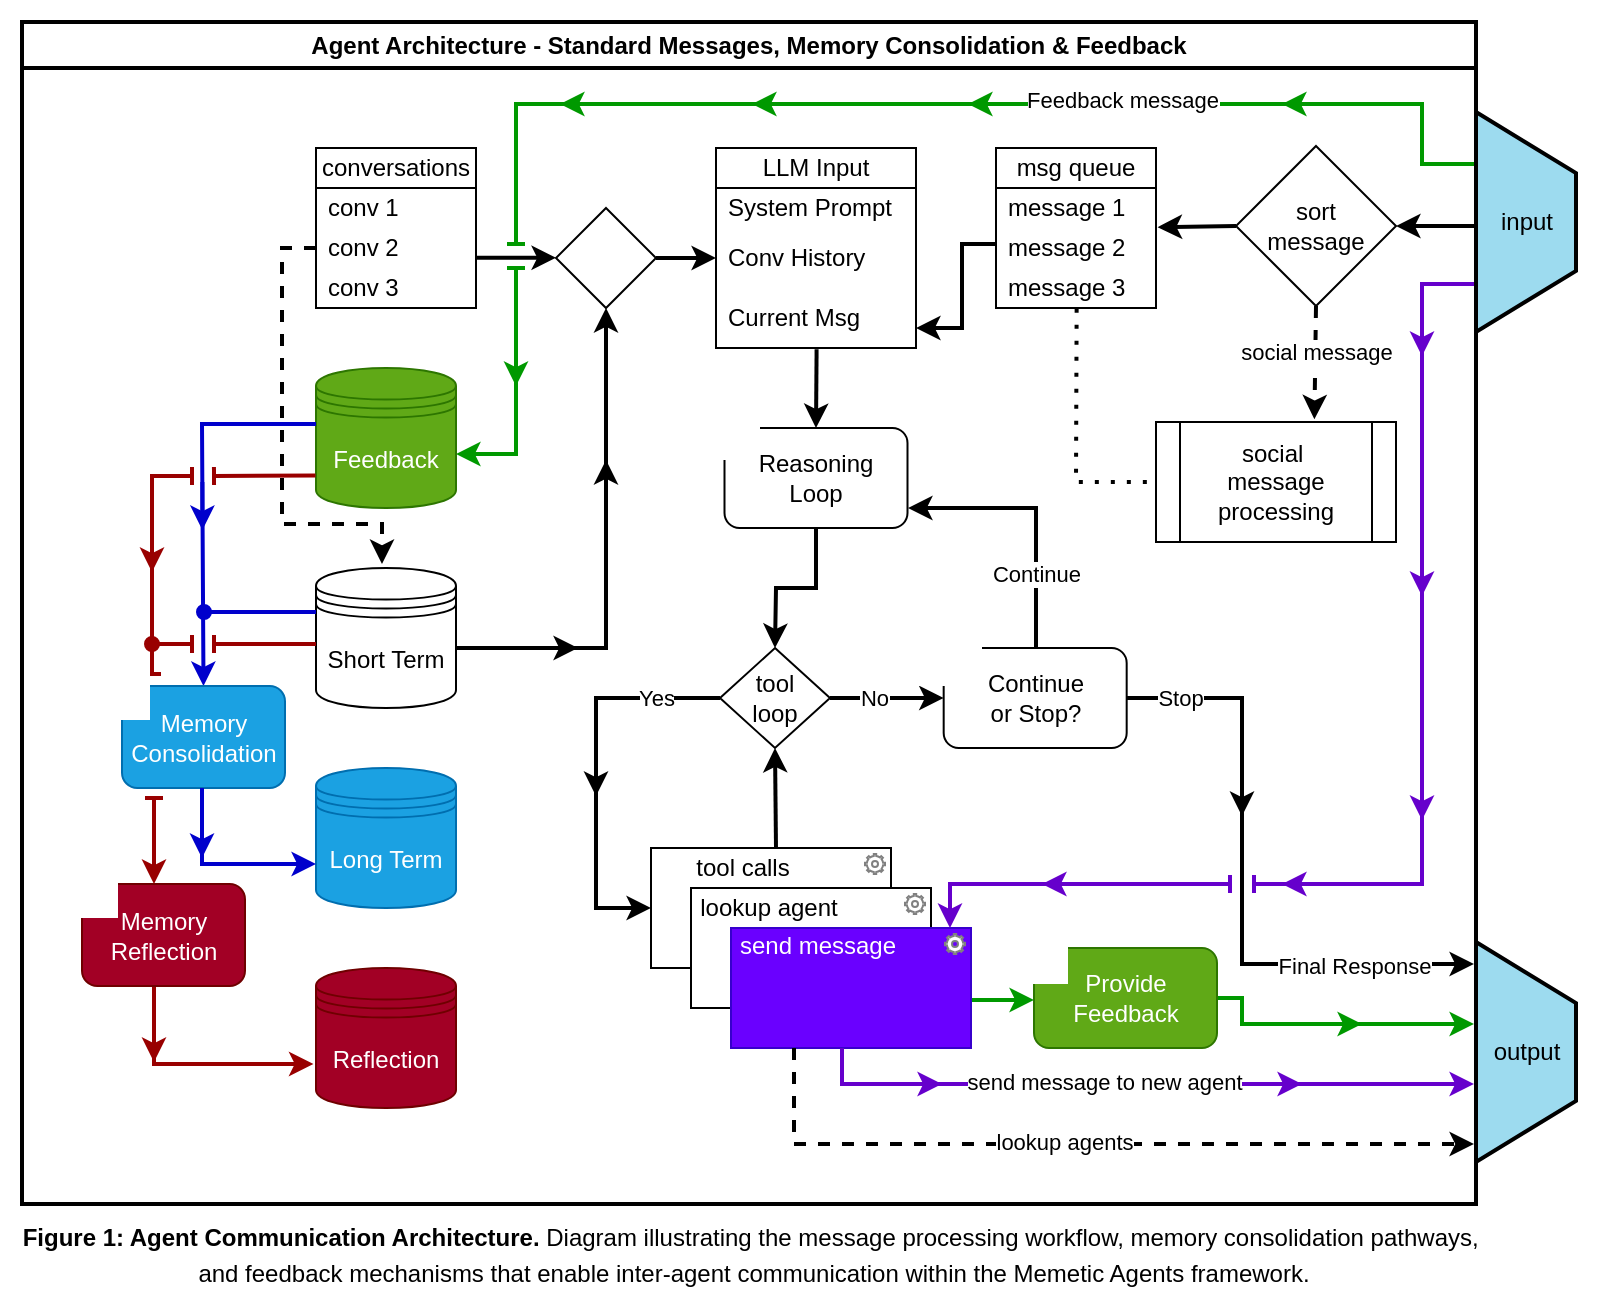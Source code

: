 <mxfile version="26.0.16">
  <diagram name="Page-1" id="iqPSVVqtBokqhcwBR_CY">
    <mxGraphModel dx="1434" dy="795" grid="0" gridSize="10" guides="1" tooltips="1" connect="1" arrows="1" fold="1" page="1" pageScale="1" pageWidth="850" pageHeight="1100" background="none" math="0" shadow="0">
      <root>
        <mxCell id="0" />
        <mxCell id="1" parent="0" />
        <mxCell id="EK_gnBU_sG1Yhc5XpYXd-26" value="" style="rounded=0;whiteSpace=wrap;html=1;strokeColor=none;" parent="1" vertex="1">
          <mxGeometry x="49" y="108" width="798" height="653" as="geometry" />
        </mxCell>
        <mxCell id="MyfAIEl0TEhj5KPefulC-85" value="Reasoning&lt;div&gt;Loop&lt;/div&gt;" style="rounded=1;whiteSpace=wrap;html=1;" parent="1" vertex="1">
          <mxGeometry x="411.25" y="322" width="91.5" height="50" as="geometry" />
        </mxCell>
        <mxCell id="MyfAIEl0TEhj5KPefulC-32" value="" style="rounded=0;whiteSpace=wrap;html=1;" parent="1" vertex="1">
          <mxGeometry x="374.5" y="532" width="120" height="60" as="geometry" />
        </mxCell>
        <mxCell id="A-LOzwlHvo55EF8Y7pXs-4" value="&lt;font style=&quot;font-size: 12px;&quot;&gt;output&lt;/font&gt;" style="strokeWidth=2;outlineConnect=0;dashed=0;align=center;html=1;fontSize=8;shape=mxgraph.eip.channel_adapter;fillColor=#9ddbef;" parent="1" vertex="1">
          <mxGeometry x="787" y="579" width="50" height="110" as="geometry" />
        </mxCell>
        <mxCell id="MyfAIEl0TEhj5KPefulC-11" value="" style="endArrow=classic;html=1;rounded=0;entryX=0.5;entryY=1;entryDx=0;entryDy=0;strokeWidth=2;" parent="1" target="MyfAIEl0TEhj5KPefulC-12" edge="1">
          <mxGeometry width="50" height="50" relative="1" as="geometry">
            <mxPoint x="277" y="432" as="sourcePoint" />
            <mxPoint x="377" y="352" as="targetPoint" />
            <Array as="points">
              <mxPoint x="352" y="432" />
              <mxPoint x="352" y="362" />
            </Array>
          </mxGeometry>
        </mxCell>
        <mxCell id="MyfAIEl0TEhj5KPefulC-50" value="" style="rounded=0;whiteSpace=wrap;html=1;" parent="1" vertex="1">
          <mxGeometry x="394.5" y="552" width="120" height="60" as="geometry" />
        </mxCell>
        <mxCell id="MyfAIEl0TEhj5KPefulC-52" value="" style="rounded=0;whiteSpace=wrap;html=1;fillColor=#6a00ff;strokeColor=#3700CC;fontColor=#ffffff;" parent="1" vertex="1">
          <mxGeometry x="414.5" y="572" width="120" height="60" as="geometry" />
        </mxCell>
        <mxCell id="MyfAIEl0TEhj5KPefulC-53" value="" style="endArrow=classic;html=1;rounded=0;dashed=1;strokeWidth=2;" parent="1" edge="1">
          <mxGeometry width="50" height="50" relative="1" as="geometry">
            <mxPoint x="446" y="632" as="sourcePoint" />
            <mxPoint x="786" y="680" as="targetPoint" />
            <Array as="points">
              <mxPoint x="446" y="680" />
            </Array>
          </mxGeometry>
        </mxCell>
        <mxCell id="MyfAIEl0TEhj5KPefulC-61" value="lookup agents" style="edgeLabel;html=1;align=center;verticalAlign=middle;resizable=0;points=[];" parent="MyfAIEl0TEhj5KPefulC-53" vertex="1" connectable="0">
          <mxGeometry x="-0.057" y="1" relative="1" as="geometry">
            <mxPoint as="offset" />
          </mxGeometry>
        </mxCell>
        <mxCell id="MyfAIEl0TEhj5KPefulC-54" value="" style="endArrow=classic;html=1;rounded=0;endSize=6;targetPerimeterSpacing=0;sourcePerimeterSpacing=0;jumpStyle=none;strokeColor=#6600CC;strokeWidth=2;" parent="1" edge="1">
          <mxGeometry width="50" height="50" relative="1" as="geometry">
            <mxPoint x="470" y="632" as="sourcePoint" />
            <mxPoint x="786" y="650" as="targetPoint" />
            <Array as="points">
              <mxPoint x="470" y="650" />
            </Array>
          </mxGeometry>
        </mxCell>
        <mxCell id="MyfAIEl0TEhj5KPefulC-60" value="send message to new agent" style="edgeLabel;html=1;align=center;verticalAlign=middle;resizable=0;points=[];" parent="MyfAIEl0TEhj5KPefulC-54" vertex="1" connectable="0">
          <mxGeometry x="-0.109" y="1" relative="1" as="geometry">
            <mxPoint as="offset" />
          </mxGeometry>
        </mxCell>
        <mxCell id="MyfAIEl0TEhj5KPefulC-55" value="&lt;font style=&quot;color: rgb(255, 255, 255);&quot;&gt;send message&lt;/font&gt;" style="text;html=1;align=center;verticalAlign=middle;whiteSpace=wrap;rounded=0;" parent="1" vertex="1">
          <mxGeometry x="412.5" y="566" width="90" height="30" as="geometry" />
        </mxCell>
        <mxCell id="MyfAIEl0TEhj5KPefulC-56" value="lookup agent" style="text;html=1;align=center;verticalAlign=middle;whiteSpace=wrap;rounded=0;" parent="1" vertex="1">
          <mxGeometry x="396.5" y="547" width="72.5" height="30" as="geometry" />
        </mxCell>
        <mxCell id="MyfAIEl0TEhj5KPefulC-57" value="" style="endArrow=classic;html=1;rounded=0;exitX=1;exitY=0.5;exitDx=0;exitDy=0;strokeWidth=2;" parent="1" source="MyfAIEl0TEhj5KPefulC-86" edge="1">
          <mxGeometry width="50" height="50" relative="1" as="geometry">
            <mxPoint x="607" y="457" as="sourcePoint" />
            <mxPoint x="786" y="590" as="targetPoint" />
            <Array as="points">
              <mxPoint x="670" y="457" />
              <mxPoint x="670" y="590" />
            </Array>
          </mxGeometry>
        </mxCell>
        <mxCell id="MyfAIEl0TEhj5KPefulC-58" value="Stop" style="edgeLabel;html=1;align=center;verticalAlign=middle;resizable=0;points=[];" parent="MyfAIEl0TEhj5KPefulC-57" vertex="1" connectable="0">
          <mxGeometry x="-0.827" relative="1" as="geometry">
            <mxPoint as="offset" />
          </mxGeometry>
        </mxCell>
        <mxCell id="MyfAIEl0TEhj5KPefulC-59" value="Final Response" style="edgeLabel;html=1;align=center;verticalAlign=middle;resizable=0;points=[];" parent="MyfAIEl0TEhj5KPefulC-57" vertex="1" connectable="0">
          <mxGeometry x="0.522" y="-1" relative="1" as="geometry">
            <mxPoint x="13" as="offset" />
          </mxGeometry>
        </mxCell>
        <mxCell id="MyfAIEl0TEhj5KPefulC-62" value="" style="endArrow=baseDash;html=1;rounded=0;endFill=0;strokeWidth=2;strokeColor=#6600CC;" parent="1" edge="1">
          <mxGeometry width="50" height="50" relative="1" as="geometry">
            <mxPoint x="787" y="250" as="sourcePoint" />
            <mxPoint x="676" y="550" as="targetPoint" />
            <Array as="points">
              <mxPoint x="760" y="250" />
              <mxPoint x="760" y="550" />
            </Array>
          </mxGeometry>
        </mxCell>
        <mxCell id="MyfAIEl0TEhj5KPefulC-63" value="&lt;font style=&quot;font-size: 12px;&quot;&gt;input&lt;/font&gt;" style="strokeWidth=2;outlineConnect=0;dashed=0;align=center;html=1;fontSize=8;shape=mxgraph.eip.channel_adapter;fillColor=#9ddbef;" parent="1" vertex="1">
          <mxGeometry x="787" y="164" width="50" height="110" as="geometry" />
        </mxCell>
        <mxCell id="MyfAIEl0TEhj5KPefulC-68" value="" style="endArrow=classic;html=1;rounded=0;strokeColor=#009900;exitX=1;exitY=0.5;exitDx=0;exitDy=0;targetPerimeterSpacing=0;strokeWidth=2;endSize=6;" parent="1" source="MyfAIEl0TEhj5KPefulC-93" edge="1">
          <mxGeometry width="50" height="50" relative="1" as="geometry">
            <mxPoint x="656.781" y="612.95" as="sourcePoint" />
            <mxPoint x="786" y="620" as="targetPoint" />
            <Array as="points">
              <mxPoint x="670" y="607" />
              <mxPoint x="670" y="620" />
            </Array>
          </mxGeometry>
        </mxCell>
        <mxCell id="MyfAIEl0TEhj5KPefulC-69" value="" style="endArrow=classic;html=1;rounded=0;strokeColor=#009900;strokeWidth=2;" parent="1" edge="1">
          <mxGeometry width="50" height="50" relative="1" as="geometry">
            <mxPoint x="535" y="608" as="sourcePoint" />
            <mxPoint x="566" y="608" as="targetPoint" />
          </mxGeometry>
        </mxCell>
        <mxCell id="A-LOzwlHvo55EF8Y7pXs-6" value="" style="endArrow=classic;html=1;rounded=0;entryX=1;entryY=0.5;entryDx=0;entryDy=0;strokeWidth=2;" parent="1" target="A-LOzwlHvo55EF8Y7pXs-5" edge="1">
          <mxGeometry width="50" height="50" relative="1" as="geometry">
            <mxPoint x="786" y="221" as="sourcePoint" />
            <mxPoint x="747" y="241.66" as="targetPoint" />
          </mxGeometry>
        </mxCell>
        <mxCell id="A-LOzwlHvo55EF8Y7pXs-30" value="" style="endArrow=baseDash;html=1;rounded=0;endFill=0;strokeColor=#009900;strokeWidth=2;" parent="1" edge="1">
          <mxGeometry width="50" height="50" relative="1" as="geometry">
            <mxPoint x="786" y="190" as="sourcePoint" />
            <mxPoint x="307" y="230" as="targetPoint" />
            <Array as="points">
              <mxPoint x="760" y="190" />
              <mxPoint x="760" y="160" />
              <mxPoint x="307" y="160" />
            </Array>
          </mxGeometry>
        </mxCell>
        <mxCell id="A-LOzwlHvo55EF8Y7pXs-31" value="Feedback message" style="edgeLabel;html=1;align=center;verticalAlign=middle;resizable=0;points=[];" parent="A-LOzwlHvo55EF8Y7pXs-30" vertex="1" connectable="0">
          <mxGeometry x="-0.288" y="-2" relative="1" as="geometry">
            <mxPoint as="offset" />
          </mxGeometry>
        </mxCell>
        <mxCell id="MyfAIEl0TEhj5KPefulC-89" value="" style="html=1;verticalLabelPosition=bottom;align=center;labelBackgroundColor=#ffffff;verticalAlign=top;strokeWidth=1;strokeColor=#808080;shadow=0;dashed=0;shape=mxgraph.ios7.icons.settings;" parent="1" vertex="1">
          <mxGeometry x="501.5" y="555" width="10" height="10" as="geometry" />
        </mxCell>
        <mxCell id="MyfAIEl0TEhj5KPefulC-90" value="" style="html=1;verticalLabelPosition=bottom;align=center;labelBackgroundColor=#ffffff;verticalAlign=top;strokeWidth=1;strokeColor=#808080;shadow=0;dashed=0;shape=mxgraph.ios7.icons.settings;" parent="1" vertex="1">
          <mxGeometry x="521.5" y="575" width="10" height="10" as="geometry" />
        </mxCell>
        <mxCell id="MyfAIEl0TEhj5KPefulC-92" value="" style="endArrow=classic;html=1;rounded=0;startArrow=baseDash;startFill=0;strokeColor=#009900;strokeWidth=2;" parent="1" edge="1">
          <mxGeometry width="50" height="50" relative="1" as="geometry">
            <mxPoint x="307" y="242" as="sourcePoint" />
            <mxPoint x="277" y="335" as="targetPoint" />
            <Array as="points">
              <mxPoint x="307" y="335" />
            </Array>
          </mxGeometry>
        </mxCell>
        <mxCell id="A-LOzwlHvo55EF8Y7pXs-5" value="sort&lt;div&gt;message&lt;/div&gt;" style="rhombus;whiteSpace=wrap;html=1;" parent="1" vertex="1">
          <mxGeometry x="667" y="181" width="80" height="80" as="geometry" />
        </mxCell>
        <mxCell id="A-LOzwlHvo55EF8Y7pXs-7" value="social&amp;nbsp;&lt;div&gt;message processing&lt;/div&gt;" style="shape=process;whiteSpace=wrap;html=1;backgroundOutline=1;" parent="1" vertex="1">
          <mxGeometry x="627" y="319" width="120" height="60" as="geometry" />
        </mxCell>
        <mxCell id="A-LOzwlHvo55EF8Y7pXs-8" value="" style="endArrow=classic;html=1;rounded=0;exitX=0.5;exitY=1;exitDx=0;exitDy=0;entryX=0.66;entryY=-0.022;entryDx=0;entryDy=0;dashed=1;entryPerimeter=0;strokeWidth=2;" parent="1" source="A-LOzwlHvo55EF8Y7pXs-5" target="A-LOzwlHvo55EF8Y7pXs-7" edge="1">
          <mxGeometry width="50" height="50" relative="1" as="geometry">
            <mxPoint x="387" y="362" as="sourcePoint" />
            <mxPoint x="437" y="312" as="targetPoint" />
          </mxGeometry>
        </mxCell>
        <mxCell id="A-LOzwlHvo55EF8Y7pXs-9" value="social message" style="edgeLabel;html=1;align=center;verticalAlign=middle;resizable=0;points=[];" parent="A-LOzwlHvo55EF8Y7pXs-8" vertex="1" connectable="0">
          <mxGeometry x="-0.391" relative="1" as="geometry">
            <mxPoint y="5" as="offset" />
          </mxGeometry>
        </mxCell>
        <mxCell id="A-LOzwlHvo55EF8Y7pXs-14" value="msg queue" style="swimlane;fontStyle=0;childLayout=stackLayout;horizontal=1;startSize=20;horizontalStack=0;resizeParent=1;resizeParentMax=0;resizeLast=0;collapsible=1;marginBottom=0;whiteSpace=wrap;html=1;swimlaneLine=1;perimeterSpacing=0;movable=0;resizable=0;rotatable=0;deletable=0;editable=0;locked=1;connectable=0;" parent="1" vertex="1">
          <mxGeometry x="547" y="182" width="80" height="80" as="geometry">
            <mxRectangle x="350" y="60" width="60" height="30" as="alternateBounds" />
          </mxGeometry>
        </mxCell>
        <mxCell id="A-LOzwlHvo55EF8Y7pXs-15" value="message 1" style="text;strokeColor=none;fillColor=none;align=left;verticalAlign=middle;spacingLeft=4;spacingRight=4;overflow=hidden;points=[[0,0.5],[1,0.5]];portConstraint=eastwest;rotatable=0;whiteSpace=wrap;html=1;" parent="A-LOzwlHvo55EF8Y7pXs-14" vertex="1">
          <mxGeometry y="20" width="80" height="20" as="geometry" />
        </mxCell>
        <mxCell id="A-LOzwlHvo55EF8Y7pXs-16" value="message 2" style="text;strokeColor=none;fillColor=none;align=left;verticalAlign=middle;spacingLeft=4;spacingRight=4;overflow=hidden;points=[[0,0.5],[1,0.5]];portConstraint=eastwest;rotatable=0;whiteSpace=wrap;html=1;" parent="A-LOzwlHvo55EF8Y7pXs-14" vertex="1">
          <mxGeometry y="40" width="80" height="20" as="geometry" />
        </mxCell>
        <mxCell id="A-LOzwlHvo55EF8Y7pXs-17" value="message 3" style="text;strokeColor=none;fillColor=none;align=left;verticalAlign=middle;spacingLeft=4;spacingRight=4;overflow=hidden;points=[[0,0.5],[1,0.5]];portConstraint=eastwest;rotatable=0;whiteSpace=wrap;html=1;" parent="A-LOzwlHvo55EF8Y7pXs-14" vertex="1">
          <mxGeometry y="60" width="80" height="20" as="geometry" />
        </mxCell>
        <mxCell id="A-LOzwlHvo55EF8Y7pXs-18" value="" style="endArrow=classic;html=1;rounded=0;exitX=0;exitY=0.5;exitDx=0;exitDy=0;entryX=1.01;entryY=-0.02;entryDx=0;entryDy=0;entryPerimeter=0;strokeWidth=2;" parent="1" source="A-LOzwlHvo55EF8Y7pXs-5" target="A-LOzwlHvo55EF8Y7pXs-16" edge="1">
          <mxGeometry width="50" height="50" relative="1" as="geometry">
            <mxPoint x="427" y="262" as="sourcePoint" />
            <mxPoint x="437" y="312" as="targetPoint" />
          </mxGeometry>
        </mxCell>
        <mxCell id="A-LOzwlHvo55EF8Y7pXs-19" value="" style="endArrow=none;dashed=1;html=1;dashPattern=1 3;strokeWidth=2;rounded=0;entryX=0;entryY=0.5;entryDx=0;entryDy=0;exitX=0.504;exitY=1.071;exitDx=0;exitDy=0;exitPerimeter=0;" parent="1" target="A-LOzwlHvo55EF8Y7pXs-7" edge="1">
          <mxGeometry width="50" height="50" relative="1" as="geometry">
            <mxPoint x="587.32" y="262.42" as="sourcePoint" />
            <mxPoint x="627" y="347" as="targetPoint" />
            <Array as="points">
              <mxPoint x="587" y="349" />
            </Array>
          </mxGeometry>
        </mxCell>
        <mxCell id="A-LOzwlHvo55EF8Y7pXs-20" value="Feedback" style="shape=datastore;whiteSpace=wrap;html=1;fillColor=#60a917;strokeColor=#2D7600;fontColor=#ffffff;" parent="1" vertex="1">
          <mxGeometry x="207" y="292" width="70" height="70" as="geometry" />
        </mxCell>
        <mxCell id="A-LOzwlHvo55EF8Y7pXs-24" value="Reflection" style="shape=datastore;whiteSpace=wrap;html=1;fillColor=#a20025;strokeColor=#6F0000;fontColor=#ffffff;" parent="1" vertex="1">
          <mxGeometry x="207" y="592" width="70" height="70" as="geometry" />
        </mxCell>
        <mxCell id="A-LOzwlHvo55EF8Y7pXs-23" value="Long Term" style="shape=datastore;whiteSpace=wrap;html=1;fillColor=#1ba1e2;strokeColor=#006EAF;fontColor=#ffffff;" parent="1" vertex="1">
          <mxGeometry x="207" y="492" width="70" height="70" as="geometry" />
        </mxCell>
        <mxCell id="A-LOzwlHvo55EF8Y7pXs-22" value="Short Term" style="shape=datastore;whiteSpace=wrap;html=1;" parent="1" vertex="1">
          <mxGeometry x="207" y="392" width="70" height="70" as="geometry" />
        </mxCell>
        <mxCell id="A-LOzwlHvo55EF8Y7pXs-26" value="conversations" style="swimlane;fontStyle=0;childLayout=stackLayout;horizontal=1;startSize=20;horizontalStack=0;resizeParent=1;resizeParentMax=0;resizeLast=0;collapsible=1;marginBottom=0;whiteSpace=wrap;html=1;movable=0;resizable=0;rotatable=0;deletable=0;editable=0;locked=1;connectable=0;" parent="1" vertex="1">
          <mxGeometry x="207" y="182" width="80" height="80" as="geometry">
            <mxRectangle x="10" y="60" width="109" height="26" as="alternateBounds" />
          </mxGeometry>
        </mxCell>
        <mxCell id="A-LOzwlHvo55EF8Y7pXs-27" value="conv 1" style="text;strokeColor=none;fillColor=none;align=left;verticalAlign=middle;spacingLeft=4;spacingRight=4;overflow=hidden;points=[[0,0.5],[1,0.5]];portConstraint=eastwest;rotatable=0;whiteSpace=wrap;html=1;" parent="A-LOzwlHvo55EF8Y7pXs-26" vertex="1">
          <mxGeometry y="20" width="80" height="20" as="geometry" />
        </mxCell>
        <mxCell id="A-LOzwlHvo55EF8Y7pXs-28" value="conv 2" style="text;strokeColor=none;fillColor=none;align=left;verticalAlign=middle;spacingLeft=4;spacingRight=4;overflow=hidden;points=[[0,0.5],[1,0.5]];portConstraint=eastwest;rotatable=0;whiteSpace=wrap;html=1;" parent="A-LOzwlHvo55EF8Y7pXs-26" vertex="1">
          <mxGeometry y="40" width="80" height="20" as="geometry" />
        </mxCell>
        <mxCell id="A-LOzwlHvo55EF8Y7pXs-29" value="conv 3" style="text;strokeColor=none;fillColor=none;align=left;verticalAlign=middle;spacingLeft=4;spacingRight=4;overflow=hidden;points=[[0,0.5],[1,0.5]];portConstraint=eastwest;rotatable=0;whiteSpace=wrap;html=1;" parent="A-LOzwlHvo55EF8Y7pXs-26" vertex="1">
          <mxGeometry y="60" width="80" height="20" as="geometry" />
        </mxCell>
        <mxCell id="MyfAIEl0TEhj5KPefulC-6" value="LLM Input" style="swimlane;fontStyle=0;childLayout=stackLayout;horizontal=1;startSize=20;horizontalStack=0;resizeParent=1;resizeParentMax=0;resizeLast=0;collapsible=1;marginBottom=0;whiteSpace=wrap;html=1;fillColor=default;swimlaneFillColor=none;movable=0;resizable=0;rotatable=0;deletable=0;editable=0;locked=1;connectable=0;" parent="1" vertex="1">
          <mxGeometry x="407" y="182" width="100" height="100" as="geometry">
            <mxRectangle x="210" y="60" width="90" height="30" as="alternateBounds" />
          </mxGeometry>
        </mxCell>
        <mxCell id="MyfAIEl0TEhj5KPefulC-7" value="System Prompt" style="text;strokeColor=none;fillColor=none;align=left;verticalAlign=middle;spacingLeft=4;spacingRight=4;overflow=hidden;points=[[0,0.5],[1,0.5]];portConstraint=eastwest;rotatable=0;whiteSpace=wrap;html=1;" parent="MyfAIEl0TEhj5KPefulC-6" vertex="1">
          <mxGeometry y="20" width="100" height="20" as="geometry" />
        </mxCell>
        <mxCell id="MyfAIEl0TEhj5KPefulC-8" value="Conv History" style="text;strokeColor=none;fillColor=none;align=left;verticalAlign=middle;spacingLeft=4;spacingRight=4;overflow=hidden;points=[[0,0.5],[1,0.5]];portConstraint=eastwest;rotatable=0;whiteSpace=wrap;html=1;" parent="MyfAIEl0TEhj5KPefulC-6" vertex="1">
          <mxGeometry y="40" width="100" height="30" as="geometry" />
        </mxCell>
        <mxCell id="MyfAIEl0TEhj5KPefulC-9" value="Current Msg" style="text;strokeColor=none;fillColor=none;align=left;verticalAlign=middle;spacingLeft=4;spacingRight=4;overflow=hidden;points=[[0,0.5],[1,0.5]];portConstraint=eastwest;rotatable=0;whiteSpace=wrap;html=1;" parent="MyfAIEl0TEhj5KPefulC-6" vertex="1">
          <mxGeometry y="70" width="100" height="30" as="geometry" />
        </mxCell>
        <mxCell id="MyfAIEl0TEhj5KPefulC-12" value="" style="rhombus;whiteSpace=wrap;html=1;" parent="1" vertex="1">
          <mxGeometry x="327" y="212" width="50" height="50" as="geometry" />
        </mxCell>
        <mxCell id="MyfAIEl0TEhj5KPefulC-13" value="" style="endArrow=classic;html=1;rounded=0;exitX=1;exitY=0.5;exitDx=0;exitDy=0;entryX=0;entryY=0.5;entryDx=0;entryDy=0;strokeWidth=2;" parent="1" source="MyfAIEl0TEhj5KPefulC-12" target="MyfAIEl0TEhj5KPefulC-8" edge="1">
          <mxGeometry width="50" height="50" relative="1" as="geometry">
            <mxPoint x="487" y="332" as="sourcePoint" />
            <mxPoint x="537" y="282" as="targetPoint" />
          </mxGeometry>
        </mxCell>
        <mxCell id="MyfAIEl0TEhj5KPefulC-14" value="" style="endArrow=classic;html=1;rounded=0;strokeWidth=2;" parent="1" edge="1">
          <mxGeometry width="50" height="50" relative="1" as="geometry">
            <mxPoint x="547" y="230" as="sourcePoint" />
            <mxPoint x="507" y="272" as="targetPoint" />
            <Array as="points">
              <mxPoint x="530" y="230" />
              <mxPoint x="530" y="272" />
            </Array>
          </mxGeometry>
        </mxCell>
        <mxCell id="MyfAIEl0TEhj5KPefulC-23" value="tool&lt;div&gt;loop&lt;/div&gt;" style="rhombus;whiteSpace=wrap;html=1;" parent="1" vertex="1">
          <mxGeometry x="409" y="432" width="55" height="50" as="geometry" />
        </mxCell>
        <mxCell id="MyfAIEl0TEhj5KPefulC-24" value="" style="endArrow=classic;html=1;rounded=0;entryX=0.5;entryY=0;entryDx=0;entryDy=0;exitX=0.5;exitY=1;exitDx=0;exitDy=0;strokeWidth=2;" parent="1" source="MyfAIEl0TEhj5KPefulC-85" target="MyfAIEl0TEhj5KPefulC-23" edge="1">
          <mxGeometry width="50" height="50" relative="1" as="geometry">
            <mxPoint x="435" y="402" as="sourcePoint" />
            <mxPoint x="687" y="402" as="targetPoint" />
            <Array as="points">
              <mxPoint x="457" y="402" />
              <mxPoint x="437" y="402" />
            </Array>
          </mxGeometry>
        </mxCell>
        <mxCell id="MyfAIEl0TEhj5KPefulC-25" value="" style="endArrow=classic;html=1;rounded=0;exitX=0;exitY=0.5;exitDx=0;exitDy=0;entryX=0;entryY=0.5;entryDx=0;entryDy=0;strokeWidth=2;" parent="1" source="MyfAIEl0TEhj5KPefulC-23" target="MyfAIEl0TEhj5KPefulC-32" edge="1">
          <mxGeometry width="50" height="50" relative="1" as="geometry">
            <mxPoint x="427" y="512" as="sourcePoint" />
            <mxPoint x="372" y="562" as="targetPoint" />
            <Array as="points">
              <mxPoint x="347" y="457" />
              <mxPoint x="347" y="562" />
            </Array>
          </mxGeometry>
        </mxCell>
        <mxCell id="MyfAIEl0TEhj5KPefulC-30" value="Yes" style="edgeLabel;html=1;align=center;verticalAlign=middle;resizable=0;points=[];" parent="MyfAIEl0TEhj5KPefulC-25" vertex="1" connectable="0">
          <mxGeometry x="0.063" y="-1" relative="1" as="geometry">
            <mxPoint x="31" y="-42" as="offset" />
          </mxGeometry>
        </mxCell>
        <mxCell id="MyfAIEl0TEhj5KPefulC-28" value="" style="endArrow=classic;html=1;rounded=0;exitX=0.503;exitY=1.022;exitDx=0;exitDy=0;exitPerimeter=0;entryX=0.5;entryY=0;entryDx=0;entryDy=0;strokeWidth=2;" parent="1" source="MyfAIEl0TEhj5KPefulC-9" target="MyfAIEl0TEhj5KPefulC-85" edge="1">
          <mxGeometry width="50" height="50" relative="1" as="geometry">
            <mxPoint x="457" y="292" as="sourcePoint" />
            <mxPoint x="458" y="312" as="targetPoint" />
          </mxGeometry>
        </mxCell>
        <mxCell id="MyfAIEl0TEhj5KPefulC-31" value="" style="endArrow=classic;html=1;rounded=0;entryX=0.5;entryY=1;entryDx=0;entryDy=0;strokeWidth=2;" parent="1" target="MyfAIEl0TEhj5KPefulC-23" edge="1">
          <mxGeometry width="50" height="50" relative="1" as="geometry">
            <mxPoint x="437" y="532" as="sourcePoint" />
            <mxPoint x="557" y="472" as="targetPoint" />
          </mxGeometry>
        </mxCell>
        <mxCell id="MyfAIEl0TEhj5KPefulC-40" value="" style="endArrow=classic;html=1;rounded=0;exitX=1;exitY=0.5;exitDx=0;exitDy=0;entryX=0;entryY=0.5;entryDx=0;entryDy=0;strokeWidth=2;" parent="1" source="MyfAIEl0TEhj5KPefulC-23" target="MyfAIEl0TEhj5KPefulC-86" edge="1">
          <mxGeometry width="50" height="50" relative="1" as="geometry">
            <mxPoint x="470.33" y="462" as="sourcePoint" />
            <mxPoint x="507" y="457" as="targetPoint" />
          </mxGeometry>
        </mxCell>
        <mxCell id="MyfAIEl0TEhj5KPefulC-41" value="No" style="edgeLabel;html=1;align=center;verticalAlign=middle;resizable=0;points=[];" parent="MyfAIEl0TEhj5KPefulC-40" vertex="1" connectable="0">
          <mxGeometry x="-0.221" relative="1" as="geometry">
            <mxPoint as="offset" />
          </mxGeometry>
        </mxCell>
        <mxCell id="MyfAIEl0TEhj5KPefulC-42" value="" style="endArrow=classic;html=1;rounded=0;exitX=0.5;exitY=0;exitDx=0;exitDy=0;strokeWidth=2;" parent="1" edge="1">
          <mxGeometry width="50" height="50" relative="1" as="geometry">
            <mxPoint x="567" y="432" as="sourcePoint" />
            <mxPoint x="503" y="362" as="targetPoint" />
            <Array as="points">
              <mxPoint x="567" y="362" />
            </Array>
          </mxGeometry>
        </mxCell>
        <mxCell id="MyfAIEl0TEhj5KPefulC-122" value="Continue" style="edgeLabel;html=1;align=center;verticalAlign=middle;resizable=0;points=[];" parent="MyfAIEl0TEhj5KPefulC-42" vertex="1" connectable="0">
          <mxGeometry x="-0.446" relative="1" as="geometry">
            <mxPoint as="offset" />
          </mxGeometry>
        </mxCell>
        <mxCell id="MyfAIEl0TEhj5KPefulC-46" value="tool calls" style="text;html=1;align=center;verticalAlign=middle;whiteSpace=wrap;rounded=0;" parent="1" vertex="1">
          <mxGeometry x="372.5" y="527" width="94.5" height="30" as="geometry" />
        </mxCell>
        <mxCell id="MyfAIEl0TEhj5KPefulC-86" value="Continue&lt;div&gt;or Stop?&lt;/div&gt;" style="rounded=1;whiteSpace=wrap;html=1;" parent="1" vertex="1">
          <mxGeometry x="520.84" y="432" width="91.5" height="50" as="geometry" />
        </mxCell>
        <mxCell id="MyfAIEl0TEhj5KPefulC-88" value="" style="html=1;verticalLabelPosition=bottom;align=center;labelBackgroundColor=#ffffff;verticalAlign=top;strokeWidth=1;strokeColor=#808080;shadow=0;dashed=0;shape=mxgraph.ios7.icons.settings;" parent="1" vertex="1">
          <mxGeometry x="481.5" y="535" width="10" height="10" as="geometry" />
        </mxCell>
        <mxCell id="MyfAIEl0TEhj5KPefulC-93" value="Provide Feedback" style="rounded=1;whiteSpace=wrap;html=1;fillColor=#60a917;strokeColor=#2D7600;fontColor=#ffffff;" parent="1" vertex="1">
          <mxGeometry x="566" y="582" width="91.5" height="50" as="geometry" />
        </mxCell>
        <mxCell id="MyfAIEl0TEhj5KPefulC-96" value="" style="shape=image;html=1;verticalAlign=top;verticalLabelPosition=bottom;labelBackgroundColor=#ffffff;imageAspect=0;aspect=fixed;image=https://cdn0.iconfinder.com/data/icons/phosphor-duotone-vol-3/256/robot-duotone-128.png;imageBackground=default;" parent="1" vertex="1">
          <mxGeometry x="550" y="567" width="33" height="33" as="geometry" />
        </mxCell>
        <mxCell id="MyfAIEl0TEhj5KPefulC-95" value="" style="shape=image;html=1;verticalAlign=top;verticalLabelPosition=bottom;labelBackgroundColor=#ffffff;imageAspect=0;aspect=fixed;image=https://cdn0.iconfinder.com/data/icons/phosphor-duotone-vol-3/256/robot-duotone-128.png;imageBackground=default;" parent="1" vertex="1">
          <mxGeometry x="507" y="418" width="33" height="33" as="geometry" />
        </mxCell>
        <mxCell id="MyfAIEl0TEhj5KPefulC-80" value="" style="shape=image;html=1;verticalAlign=top;verticalLabelPosition=bottom;labelBackgroundColor=#ffffff;imageAspect=0;aspect=fixed;image=https://cdn0.iconfinder.com/data/icons/phosphor-duotone-vol-3/256/robot-duotone-128.png;imageBackground=default;imageBorder=none;" parent="1" vertex="1">
          <mxGeometry x="396" y="305" width="33" height="33" as="geometry" />
        </mxCell>
        <mxCell id="MyfAIEl0TEhj5KPefulC-107" value="" style="endArrow=classic;html=1;rounded=0;exitX=0;exitY=0.5;exitDx=0;exitDy=0;dashed=1;jumpStyle=none;strokeWidth=2;" parent="1" source="A-LOzwlHvo55EF8Y7pXs-28" edge="1">
          <mxGeometry width="50" height="50" relative="1" as="geometry">
            <mxPoint x="120" y="282" as="sourcePoint" />
            <mxPoint x="240" y="390" as="targetPoint" />
            <Array as="points">
              <mxPoint x="190" y="232" />
              <mxPoint x="190" y="370" />
              <mxPoint x="240" y="370" />
            </Array>
          </mxGeometry>
        </mxCell>
        <mxCell id="MyfAIEl0TEhj5KPefulC-110" value="" style="endArrow=classic;html=1;rounded=0;entryX=0.5;entryY=0;entryDx=0;entryDy=0;strokeColor=#0000CC;strokeWidth=2;" parent="1" target="MyfAIEl0TEhj5KPefulC-108" edge="1">
          <mxGeometry width="50" height="50" relative="1" as="geometry">
            <mxPoint x="207" y="320" as="sourcePoint" />
            <mxPoint x="171.5" y="300" as="targetPoint" />
            <Array as="points">
              <mxPoint x="150" y="320" />
            </Array>
          </mxGeometry>
        </mxCell>
        <mxCell id="MyfAIEl0TEhj5KPefulC-112" value="" style="endArrow=classic;html=1;rounded=0;strokeWidth=2;strokeColor=#0000CC;" parent="1" edge="1">
          <mxGeometry width="50" height="50" relative="1" as="geometry">
            <mxPoint x="150" y="503" as="sourcePoint" />
            <mxPoint x="207" y="540" as="targetPoint" />
            <Array as="points">
              <mxPoint x="150" y="540" />
            </Array>
          </mxGeometry>
        </mxCell>
        <mxCell id="MyfAIEl0TEhj5KPefulC-113" value="" style="endArrow=baseDash;html=1;rounded=0;endFill=0;startArrow=baseDash;startFill=0;strokeWidth=2;strokeColor=#990000;" parent="1" edge="1">
          <mxGeometry width="50" height="50" relative="1" as="geometry">
            <mxPoint x="145" y="346" as="sourcePoint" />
            <mxPoint x="125" y="445" as="targetPoint" />
            <Array as="points">
              <mxPoint x="125" y="346" />
            </Array>
          </mxGeometry>
        </mxCell>
        <mxCell id="MyfAIEl0TEhj5KPefulC-114" value="" style="endArrow=baseDash;html=1;rounded=0;exitX=-0.018;exitY=0.768;exitDx=0;exitDy=0;exitPerimeter=0;endFill=0;strokeColor=#990000;strokeWidth=2;" parent="1" edge="1">
          <mxGeometry width="50" height="50" relative="1" as="geometry">
            <mxPoint x="206.74" y="345.76" as="sourcePoint" />
            <mxPoint x="156" y="346" as="targetPoint" />
          </mxGeometry>
        </mxCell>
        <mxCell id="MyfAIEl0TEhj5KPefulC-116" value="" style="endArrow=classic;html=1;rounded=0;entryX=-0.018;entryY=0.685;entryDx=0;entryDy=0;entryPerimeter=0;startArrow=none;startFill=0;strokeWidth=2;strokeColor=#990000;" parent="1" target="A-LOzwlHvo55EF8Y7pXs-24" edge="1">
          <mxGeometry width="50" height="50" relative="1" as="geometry">
            <mxPoint x="126" y="601" as="sourcePoint" />
            <mxPoint x="202.72" y="630.21" as="targetPoint" />
            <Array as="points">
              <mxPoint x="126" y="640" />
            </Array>
          </mxGeometry>
        </mxCell>
        <mxCell id="MyfAIEl0TEhj5KPefulC-117" value="" style="endArrow=baseDash;html=1;rounded=0;strokeColor=#990000;strokeWidth=2;endFill=0;" parent="1" edge="1">
          <mxGeometry width="50" height="50" relative="1" as="geometry">
            <mxPoint x="207" y="430" as="sourcePoint" />
            <mxPoint x="156" y="430" as="targetPoint" />
          </mxGeometry>
        </mxCell>
        <mxCell id="MyfAIEl0TEhj5KPefulC-118" value="" style="endArrow=baseDash;html=1;rounded=0;strokeColor=#990000;strokeWidth=2;endFill=0;startArrow=oval;startFill=1;" parent="1" edge="1">
          <mxGeometry width="50" height="50" relative="1" as="geometry">
            <mxPoint x="125" y="430" as="sourcePoint" />
            <mxPoint x="145" y="430" as="targetPoint" />
          </mxGeometry>
        </mxCell>
        <mxCell id="MyfAIEl0TEhj5KPefulC-108" value="Memory Consolidation" style="rounded=1;whiteSpace=wrap;html=1;fillColor=#1ba1e2;strokeColor=#006EAF;fontColor=#ffffff;" parent="1" vertex="1">
          <mxGeometry x="110" y="451" width="81.5" height="51" as="geometry" />
        </mxCell>
        <mxCell id="MyfAIEl0TEhj5KPefulC-109" value="Memory Reflection" style="rounded=1;whiteSpace=wrap;html=1;fillColor=#a20025;strokeColor=#6F0000;fontColor=#ffffff;" parent="1" vertex="1">
          <mxGeometry x="90" y="550" width="81.5" height="51" as="geometry" />
        </mxCell>
        <mxCell id="MyfAIEl0TEhj5KPefulC-111" value="" style="endArrow=oval;html=1;rounded=0;exitX=-0.009;exitY=0.4;exitDx=0;exitDy=0;exitPerimeter=0;endFill=1;curved=0;strokeColor=#0000CC;strokeWidth=2;" parent="1" edge="1">
          <mxGeometry width="50" height="50" relative="1" as="geometry">
            <mxPoint x="207" y="414" as="sourcePoint" />
            <mxPoint x="151" y="414" as="targetPoint" />
          </mxGeometry>
        </mxCell>
        <mxCell id="MyfAIEl0TEhj5KPefulC-115" value="" style="endArrow=classic;html=1;rounded=0;endFill=1;startArrow=baseDash;startFill=0;strokeColor=#990000;strokeWidth=2;" parent="1" edge="1">
          <mxGeometry width="50" height="50" relative="1" as="geometry">
            <mxPoint x="126" y="507" as="sourcePoint" />
            <mxPoint x="126" y="550" as="targetPoint" />
          </mxGeometry>
        </mxCell>
        <mxCell id="MyfAIEl0TEhj5KPefulC-121" value="" style="shape=image;html=1;verticalAlign=top;verticalLabelPosition=bottom;labelBackgroundColor=#ffffff;imageAspect=0;aspect=fixed;image=https://cdn0.iconfinder.com/data/icons/phosphor-duotone-vol-3/256/robot-duotone-128.png;imageBackground=default;" parent="1" vertex="1">
          <mxGeometry x="75" y="534" width="33" height="33" as="geometry" />
        </mxCell>
        <mxCell id="MyfAIEl0TEhj5KPefulC-120" value="" style="shape=image;html=1;verticalAlign=top;verticalLabelPosition=bottom;labelBackgroundColor=#ffffff;imageAspect=0;aspect=fixed;image=https://cdn0.iconfinder.com/data/icons/phosphor-duotone-vol-3/256/robot-duotone-128.png;imageBackground=default;" parent="1" vertex="1">
          <mxGeometry x="91" y="435" width="33" height="33" as="geometry" />
        </mxCell>
        <mxCell id="EK_gnBU_sG1Yhc5XpYXd-1" value="Agent Architecture - Standard Messages, Memory Consolidation &amp;amp; Feedback" style="swimlane;whiteSpace=wrap;html=1;strokeWidth=2;" parent="1" vertex="1">
          <mxGeometry x="60" y="119" width="727" height="591" as="geometry" />
        </mxCell>
        <mxCell id="MyfAIEl0TEhj5KPefulC-10" value="" style="endArrow=classic;html=1;rounded=0;strokeWidth=2;" parent="EK_gnBU_sG1Yhc5XpYXd-1" edge="1">
          <mxGeometry width="50" height="50" relative="1" as="geometry">
            <mxPoint x="227" y="117.9" as="sourcePoint" />
            <mxPoint x="267" y="117.9" as="targetPoint" />
          </mxGeometry>
        </mxCell>
        <mxCell id="EK_gnBU_sG1Yhc5XpYXd-3" value="" style="endArrow=classic;html=1;rounded=0;strokeWidth=2;strokeColor=#009900;" parent="EK_gnBU_sG1Yhc5XpYXd-1" edge="1">
          <mxGeometry width="50" height="50" relative="1" as="geometry">
            <mxPoint x="295" y="41" as="sourcePoint" />
            <mxPoint x="269" y="41" as="targetPoint" />
          </mxGeometry>
        </mxCell>
        <mxCell id="EK_gnBU_sG1Yhc5XpYXd-6" value="" style="endArrow=classic;html=1;rounded=0;strokeWidth=2;strokeColor=#009900;" parent="EK_gnBU_sG1Yhc5XpYXd-1" edge="1">
          <mxGeometry width="50" height="50" relative="1" as="geometry">
            <mxPoint x="391" y="41" as="sourcePoint" />
            <mxPoint x="365" y="41" as="targetPoint" />
          </mxGeometry>
        </mxCell>
        <mxCell id="EK_gnBU_sG1Yhc5XpYXd-5" value="" style="endArrow=classic;html=1;rounded=0;strokeWidth=2;strokeColor=#009900;" parent="EK_gnBU_sG1Yhc5XpYXd-1" edge="1">
          <mxGeometry width="50" height="50" relative="1" as="geometry">
            <mxPoint x="656" y="41" as="sourcePoint" />
            <mxPoint x="630" y="41" as="targetPoint" />
          </mxGeometry>
        </mxCell>
        <mxCell id="EK_gnBU_sG1Yhc5XpYXd-4" value="" style="endArrow=classic;html=1;rounded=0;strokeWidth=2;strokeColor=#009900;" parent="EK_gnBU_sG1Yhc5XpYXd-1" edge="1">
          <mxGeometry width="50" height="50" relative="1" as="geometry">
            <mxPoint x="499" y="41" as="sourcePoint" />
            <mxPoint x="473" y="41" as="targetPoint" />
          </mxGeometry>
        </mxCell>
        <mxCell id="EK_gnBU_sG1Yhc5XpYXd-7" value="" style="endArrow=classic;html=1;rounded=0;strokeWidth=2;" parent="EK_gnBU_sG1Yhc5XpYXd-1" edge="1">
          <mxGeometry width="50" height="50" relative="1" as="geometry">
            <mxPoint x="292" y="259" as="sourcePoint" />
            <mxPoint x="292" y="219" as="targetPoint" />
          </mxGeometry>
        </mxCell>
        <mxCell id="EK_gnBU_sG1Yhc5XpYXd-11" value="" style="endArrow=classic;html=1;rounded=0;strokeWidth=2;strokeColor=#990000;" parent="EK_gnBU_sG1Yhc5XpYXd-1" edge="1">
          <mxGeometry width="50" height="50" relative="1" as="geometry">
            <mxPoint x="66" y="496" as="sourcePoint" />
            <mxPoint x="66" y="520" as="targetPoint" />
          </mxGeometry>
        </mxCell>
        <mxCell id="EK_gnBU_sG1Yhc5XpYXd-12" value="" style="endArrow=classic;html=1;rounded=0;strokeWidth=2;strokeColor=#0000CC;" parent="EK_gnBU_sG1Yhc5XpYXd-1" edge="1">
          <mxGeometry width="50" height="50" relative="1" as="geometry">
            <mxPoint x="90.2" y="230" as="sourcePoint" />
            <mxPoint x="90.2" y="254" as="targetPoint" />
          </mxGeometry>
        </mxCell>
        <mxCell id="EK_gnBU_sG1Yhc5XpYXd-13" value="" style="endArrow=classic;html=1;rounded=0;strokeWidth=2;strokeColor=#0000CC;" parent="EK_gnBU_sG1Yhc5XpYXd-1" edge="1">
          <mxGeometry width="50" height="50" relative="1" as="geometry">
            <mxPoint x="90" y="383" as="sourcePoint" />
            <mxPoint x="90" y="418" as="targetPoint" />
          </mxGeometry>
        </mxCell>
        <mxCell id="EK_gnBU_sG1Yhc5XpYXd-14" value="" style="endArrow=classic;html=1;rounded=0;strokeWidth=2;" parent="EK_gnBU_sG1Yhc5XpYXd-1" edge="1">
          <mxGeometry width="50" height="50" relative="1" as="geometry">
            <mxPoint x="610" y="361" as="sourcePoint" />
            <mxPoint x="610" y="397" as="targetPoint" />
          </mxGeometry>
        </mxCell>
        <mxCell id="EK_gnBU_sG1Yhc5XpYXd-15" value="" style="endArrow=classic;html=1;rounded=0;strokeWidth=2;strokeColor=#6600CC;" parent="EK_gnBU_sG1Yhc5XpYXd-1" edge="1">
          <mxGeometry width="50" height="50" relative="1" as="geometry">
            <mxPoint x="700" y="131" as="sourcePoint" />
            <mxPoint x="700" y="167" as="targetPoint" />
          </mxGeometry>
        </mxCell>
        <mxCell id="EK_gnBU_sG1Yhc5XpYXd-16" value="" style="endArrow=classic;html=1;rounded=0;strokeWidth=2;strokeColor=#6600CC;" parent="EK_gnBU_sG1Yhc5XpYXd-1" edge="1">
          <mxGeometry width="50" height="50" relative="1" as="geometry">
            <mxPoint x="700" y="251" as="sourcePoint" />
            <mxPoint x="700" y="287" as="targetPoint" />
          </mxGeometry>
        </mxCell>
        <mxCell id="EK_gnBU_sG1Yhc5XpYXd-17" value="" style="endArrow=classic;html=1;rounded=0;strokeWidth=2;strokeColor=#6600CC;" parent="EK_gnBU_sG1Yhc5XpYXd-1" edge="1">
          <mxGeometry width="50" height="50" relative="1" as="geometry">
            <mxPoint x="550" y="431" as="sourcePoint" />
            <mxPoint x="510" y="431" as="targetPoint" />
          </mxGeometry>
        </mxCell>
        <mxCell id="EK_gnBU_sG1Yhc5XpYXd-22" value="" style="endArrow=classic;html=1;rounded=0;strokeWidth=2;strokeColor=#009900;" parent="EK_gnBU_sG1Yhc5XpYXd-1" edge="1">
          <mxGeometry width="50" height="50" relative="1" as="geometry">
            <mxPoint x="640" y="501" as="sourcePoint" />
            <mxPoint x="670" y="501" as="targetPoint" />
          </mxGeometry>
        </mxCell>
        <mxCell id="EK_gnBU_sG1Yhc5XpYXd-21" value="" style="endArrow=classic;html=1;rounded=0;strokeWidth=2;strokeColor=#6600CC;" parent="EK_gnBU_sG1Yhc5XpYXd-1" edge="1">
          <mxGeometry width="50" height="50" relative="1" as="geometry">
            <mxPoint x="610" y="531" as="sourcePoint" />
            <mxPoint x="640" y="531" as="targetPoint" />
          </mxGeometry>
        </mxCell>
        <mxCell id="EK_gnBU_sG1Yhc5XpYXd-2" value="" style="endArrow=classic;html=1;rounded=0;strokeWidth=2;strokeColor=#009900;" parent="1" edge="1">
          <mxGeometry width="50" height="50" relative="1" as="geometry">
            <mxPoint x="307" y="272" as="sourcePoint" />
            <mxPoint x="307" y="301" as="targetPoint" />
          </mxGeometry>
        </mxCell>
        <mxCell id="EK_gnBU_sG1Yhc5XpYXd-8" value="" style="endArrow=classic;html=1;rounded=0;strokeWidth=2;" parent="1" edge="1">
          <mxGeometry width="50" height="50" relative="1" as="geometry">
            <mxPoint x="297" y="432" as="sourcePoint" />
            <mxPoint x="338" y="432" as="targetPoint" />
          </mxGeometry>
        </mxCell>
        <mxCell id="EK_gnBU_sG1Yhc5XpYXd-9" value="" style="endArrow=classic;html=1;rounded=0;strokeWidth=2;" parent="1" edge="1">
          <mxGeometry width="50" height="50" relative="1" as="geometry">
            <mxPoint x="347" y="485" as="sourcePoint" />
            <mxPoint x="347" y="506" as="targetPoint" />
          </mxGeometry>
        </mxCell>
        <mxCell id="EK_gnBU_sG1Yhc5XpYXd-10" value="" style="endArrow=classic;html=1;rounded=0;strokeWidth=2;strokeColor=#990000;" parent="1" edge="1">
          <mxGeometry width="50" height="50" relative="1" as="geometry">
            <mxPoint x="125" y="370" as="sourcePoint" />
            <mxPoint x="125" y="394" as="targetPoint" />
          </mxGeometry>
        </mxCell>
        <mxCell id="EK_gnBU_sG1Yhc5XpYXd-18" value="" style="endArrow=classic;html=1;rounded=0;strokeWidth=2;strokeColor=#6600CC;" parent="1" edge="1">
          <mxGeometry width="50" height="50" relative="1" as="geometry">
            <mxPoint x="760" y="482" as="sourcePoint" />
            <mxPoint x="760" y="518" as="targetPoint" />
          </mxGeometry>
        </mxCell>
        <mxCell id="EK_gnBU_sG1Yhc5XpYXd-19" value="" style="endArrow=classic;html=1;rounded=0;strokeWidth=2;strokeColor=#6600CC;" parent="1" edge="1">
          <mxGeometry width="50" height="50" relative="1" as="geometry">
            <mxPoint x="720" y="550" as="sourcePoint" />
            <mxPoint x="690" y="550" as="targetPoint" />
          </mxGeometry>
        </mxCell>
        <mxCell id="EK_gnBU_sG1Yhc5XpYXd-20" value="" style="endArrow=classic;html=1;rounded=0;strokeWidth=2;strokeColor=#6600CC;" parent="1" edge="1">
          <mxGeometry width="50" height="50" relative="1" as="geometry">
            <mxPoint x="490" y="650" as="sourcePoint" />
            <mxPoint x="520" y="650" as="targetPoint" />
          </mxGeometry>
        </mxCell>
        <mxCell id="EK_gnBU_sG1Yhc5XpYXd-25" value="&lt;div style=&quot;line-height: 18px; white-space: pre;&quot;&gt;&lt;p style=&quot;&quot;&gt;&lt;font style=&quot;color: rgb(0, 0, 0);&quot;&gt;&lt;span style=&quot;font-weight: bold;&quot;&gt;Figure 1: Agent Communication Architecture.&lt;/span&gt; Diagram illustrating the message processing workflow, memory consolidation pathways, &lt;br/&gt;and feedback mechanisms that enable inter-agent communication within the Memetic Agents framework.&lt;/font&gt;&lt;/p&gt;&lt;/div&gt;" style="text;html=1;align=center;verticalAlign=middle;whiteSpace=wrap;rounded=0;" parent="1" vertex="1">
          <mxGeometry x="396" y="720" width="60" height="30" as="geometry" />
        </mxCell>
        <mxCell id="MyfAIEl0TEhj5KPefulC-87" value="" style="endArrow=classic;html=1;rounded=0;startArrow=baseDash;startFill=0;strokeColor=#6600CC;strokeWidth=2;" parent="1" edge="1">
          <mxGeometry width="50" height="50" relative="1" as="geometry">
            <mxPoint x="664" y="550" as="sourcePoint" />
            <mxPoint x="524" y="572" as="targetPoint" />
            <Array as="points">
              <mxPoint x="524" y="550" />
            </Array>
          </mxGeometry>
        </mxCell>
      </root>
    </mxGraphModel>
  </diagram>
</mxfile>

